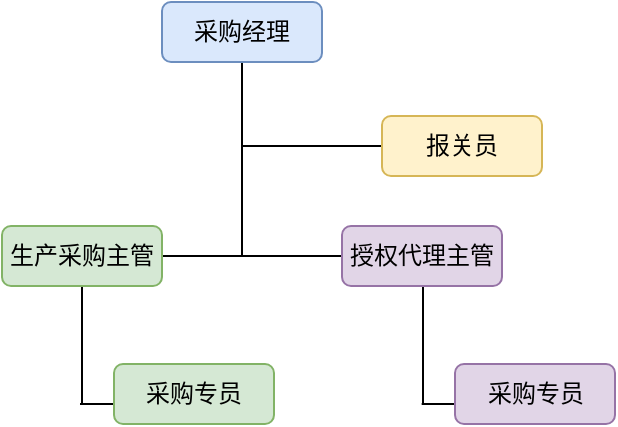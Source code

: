 <mxfile version="12.0.0" type="github" pages="1"><diagram id="85xZ39WZ0uTMjvYvGHge" name="Page-1"><mxGraphModel dx="722" dy="422" grid="1" gridSize="10" guides="1" tooltips="1" connect="1" arrows="1" fold="1" page="1" pageScale="1" pageWidth="827" pageHeight="1169" math="0" shadow="0"><root><mxCell id="0"/><mxCell id="1" parent="0"/><mxCell id="r-l-ZssYtgdBTnkGRzfV-10" value="" style="edgeStyle=orthogonalEdgeStyle;rounded=0;orthogonalLoop=1;jettySize=auto;html=1;endArrow=none;endFill=0;" edge="1" parent="1"><mxGeometry relative="1" as="geometry"><mxPoint x="320" y="213" as="sourcePoint"/><mxPoint x="320" y="291" as="targetPoint"/></mxGeometry></mxCell><mxCell id="r-l-ZssYtgdBTnkGRzfV-13" value="" style="edgeStyle=orthogonalEdgeStyle;rounded=0;orthogonalLoop=1;jettySize=auto;html=1;endArrow=none;endFill=0;" edge="1" parent="1"><mxGeometry relative="1" as="geometry"><mxPoint x="339" y="291" as="sourcePoint"/><mxPoint x="319" y="291" as="targetPoint"/><Array as="points"><mxPoint x="409" y="291"/><mxPoint x="409" y="291"/></Array></mxGeometry></mxCell><mxCell id="r-l-ZssYtgdBTnkGRzfV-11" value="采购专员" style="rounded=1;whiteSpace=wrap;html=1;fillColor=#d5e8d4;strokeColor=#82b366;" vertex="1" parent="1"><mxGeometry x="336" y="271" width="80" height="30" as="geometry"/></mxCell><mxCell id="r-l-ZssYtgdBTnkGRzfV-16" value="" style="edgeStyle=orthogonalEdgeStyle;rounded=0;orthogonalLoop=1;jettySize=auto;html=1;endArrow=none;endFill=0;" edge="1" parent="1"><mxGeometry relative="1" as="geometry"><mxPoint x="490.5" y="213" as="sourcePoint"/><mxPoint x="490.5" y="291" as="targetPoint"/></mxGeometry></mxCell><mxCell id="r-l-ZssYtgdBTnkGRzfV-17" value="" style="edgeStyle=orthogonalEdgeStyle;rounded=0;orthogonalLoop=1;jettySize=auto;html=1;endArrow=none;endFill=0;" edge="1" parent="1"><mxGeometry relative="1" as="geometry"><mxPoint x="509.833" y="291" as="sourcePoint"/><mxPoint x="489.833" y="291" as="targetPoint"/><Array as="points"><mxPoint x="579.5" y="291"/><mxPoint x="579.5" y="291"/></Array></mxGeometry></mxCell><mxCell id="r-l-ZssYtgdBTnkGRzfV-18" value="采购专员" style="rounded=1;whiteSpace=wrap;html=1;fillColor=#e1d5e7;strokeColor=#9673a6;" vertex="1" parent="1"><mxGeometry x="506.5" y="271" width="80" height="30" as="geometry"/></mxCell><mxCell id="r-l-ZssYtgdBTnkGRzfV-3" value="" style="edgeStyle=orthogonalEdgeStyle;rounded=0;orthogonalLoop=1;jettySize=auto;html=1;endArrow=none;endFill=0;" edge="1" parent="1"><mxGeometry relative="1" as="geometry"><mxPoint x="400" y="117" as="sourcePoint"/><mxPoint x="400" y="217" as="targetPoint"/></mxGeometry></mxCell><mxCell id="r-l-ZssYtgdBTnkGRzfV-1" value="采购经理" style="rounded=1;whiteSpace=wrap;html=1;imageWidth=24;imageHeight=16;fillColor=#dae8fc;strokeColor=#6c8ebf;" vertex="1" parent="1"><mxGeometry x="360" y="90" width="80" height="30" as="geometry"/></mxCell><mxCell id="r-l-ZssYtgdBTnkGRzfV-5" value="" style="edgeStyle=orthogonalEdgeStyle;rounded=0;orthogonalLoop=1;jettySize=auto;html=1;endArrow=none;endFill=0;" edge="1" parent="1" source="r-l-ZssYtgdBTnkGRzfV-2" target="r-l-ZssYtgdBTnkGRzfV-4"><mxGeometry relative="1" as="geometry"/></mxCell><mxCell id="r-l-ZssYtgdBTnkGRzfV-2" value="生产采购主管" style="rounded=1;whiteSpace=wrap;html=1;fillColor=#d5e8d4;strokeColor=#82b366;" vertex="1" parent="1"><mxGeometry x="280" y="202" width="80" height="30" as="geometry"/></mxCell><mxCell id="r-l-ZssYtgdBTnkGRzfV-4" value="授权代理主管" style="rounded=1;whiteSpace=wrap;html=1;fillColor=#e1d5e7;strokeColor=#9673a6;" vertex="1" parent="1"><mxGeometry x="450" y="202" width="80" height="30" as="geometry"/></mxCell><mxCell id="r-l-ZssYtgdBTnkGRzfV-8" value="" style="edgeStyle=orthogonalEdgeStyle;rounded=0;orthogonalLoop=1;jettySize=auto;html=1;endArrow=none;endFill=0;" edge="1" parent="1" source="r-l-ZssYtgdBTnkGRzfV-6"><mxGeometry relative="1" as="geometry"><mxPoint x="400" y="162" as="targetPoint"/></mxGeometry></mxCell><mxCell id="r-l-ZssYtgdBTnkGRzfV-6" value="报关员" style="rounded=1;whiteSpace=wrap;html=1;fillColor=#fff2cc;strokeColor=#d6b656;" vertex="1" parent="1"><mxGeometry x="470" y="147" width="80" height="30" as="geometry"/></mxCell></root></mxGraphModel></diagram></mxfile>